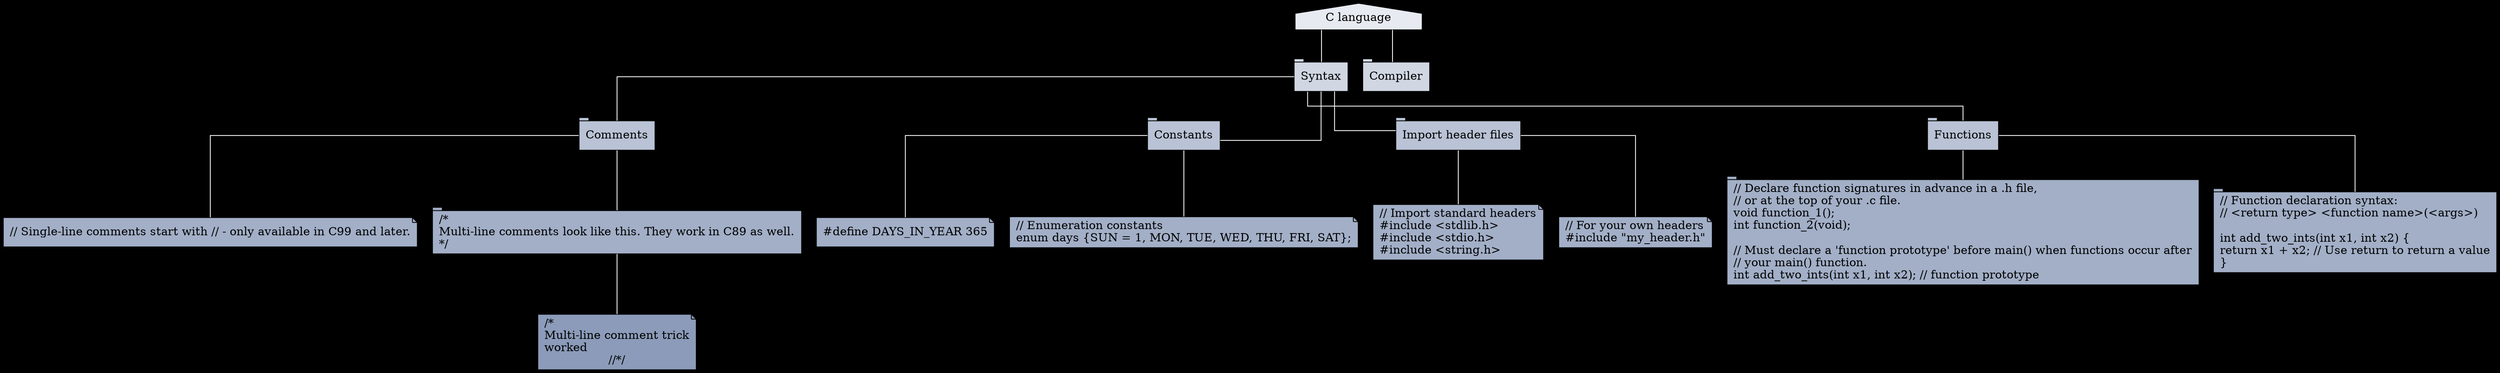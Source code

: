 graph {
  graph [layout=dot, bgcolor=black, splines=ortho]
  node [shape=tab, style=filled]
  edge [color=white]
  home [shape=house, fillcolor="#e7ebf1",
        label="C language"]

  syntax [fillcolor="#d0d7e3",
          label="Syntax"]
  compiler [fillcolor="#d0d7e3",
            label="Compiler"]
  home -- {syntax, compiler}

  comments [fillcolor="#b9c3d5",
            label="Comments"]
  syntax -- comments

  singlelinecomments [shape=note, fillcolor="#a2afc7",
                      label="// Single-line comments start with // - only available in C99 and later."]
  multilinecomments [fillcolor="#a2afc7",
                     label="/*\lMulti-line comments look like this. They work in C89 as well.\l*/\l"]
  comments -- {singlelinecomments, multilinecomments}

  trickcomments [shape=note, fillcolor="#8b9bb9",
                 label="/*\lMulti-line comment trick\lworked\l//*/"]
  multilinecomments -- trickcomments

  constants [fillcolor="#b9c3d5", label="Constants"]
  syntax -- constants

  macroconstants [shape=note, fillcolor="#a2afc7", label="#define DAYS_IN_YEAR 365"]
  enumconstants [shape=note, fillcolor="#a2afc7",
                 label="// Enumeration constants\lenum days {SUN = 1, MON, TUE, WED, THU, FRI, SAT};\l"]
  constants -- {macroconstants, enumconstants}

  import [fillcolor="#b9c3d5", label="Import header files"]
  syntax -- import

  importstandard [shape=note, fillcolor="#a2afc7",
                  label="// Import standard headers\l#include <stdlib.h>\l#include <stdio.h>\l#include <string.h>\l"]
  importyourown [shape=note, fillcolor="#a2afc7",
                 label="// For your own headers\l#include \"my_header.h\"\l"]
  import -- {importstandard, importyourown}

  functions [fillcolor="#b9c3d5", label="Functions"]
  syntax -- functions

  functiondeclaration [fillcolor="#a2afc7",
                       label="// Declare function signatures in advance in a .h file,\l// or at the top of your .c file.\lvoid function_1();\lint function_2(void);\l\l// Must declare a 'function prototype' before main() when functions occur after\l// your main() function.\lint add_two_ints(int x1, int x2); // function prototype\l"]
  functiondefinition [fillcolor="#a2afc7",
                      label="// Function declaration syntax:\l// <return type> <function name>(<args>)\l\lint add_two_ints(int x1, int x2) {\lreturn x1 + x2; // Use return to return a value\l}\l"]
  functions -- {functiondeclaration, functiondefinition}
}
